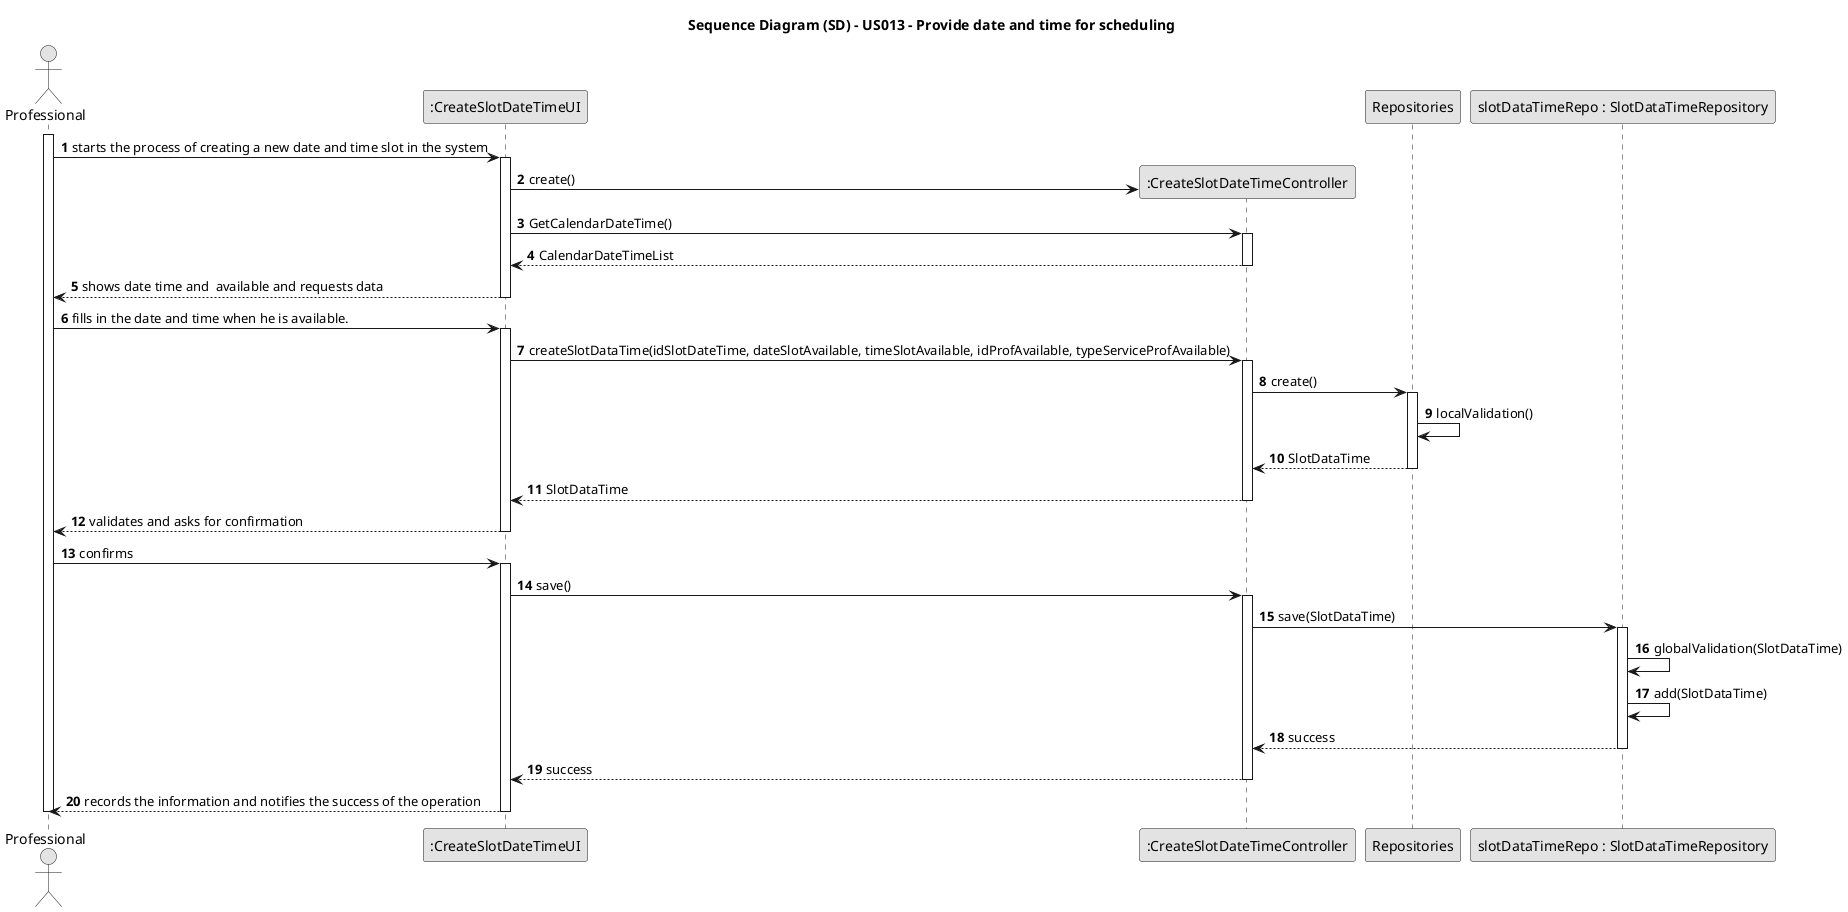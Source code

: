 @startuml
skinparam monochrome true
skinparam packageStyle rectangle
skinparam shadowing false

title Sequence Diagram (SD) - US013 - Provide date and time for scheduling


autonumber

actor Professional
participant ":CreateSlotDateTimeUI" as ui
participant ":CreateSlotDateTimeController" as ctrl
participant Repositories
participant "slotDataTimeRepo : SlotDataTimeRepository" as SlotDataTimeRepo


activate Professional
    Professional -> ui : starts the process of creating a new date and time slot in the system
    activate ui
        ui -> ctrl** : create()
        ui -> ctrl : GetCalendarDateTime()
        activate ctrl
            ctrl --> ui : CalendarDateTimeList
            deactivate ctrl
            ui --> Professional : shows date time and  available and requests data
    deactivate ui

    Professional -> ui : fills in the date and time when he is available.
    activate ui
        ui -> ctrl : createSlotDataTime(idSlotDateTime, dateSlotAvailable, timeSlotAvailable, idProfAvailable, typeServiceProfAvailable)
        activate ctrl
            ctrl -> Repositories : create()
            activate Repositories
                Repositories -> Repositories : localValidation()
                Repositories --> ctrl : SlotDataTime
            deactivate Repositories
            ctrl --> ui : SlotDataTime
        deactivate ctrl
        ui --> Professional : validates and asks for confirmation
    deactivate ui

    Professional -> ui : confirms
    activate ui
        ui -> ctrl : save()
        activate ctrl
            ctrl -> SlotDataTimeRepo : save(SlotDataTime)
            activate SlotDataTimeRepo
                SlotDataTimeRepo -> SlotDataTimeRepo : globalValidation(SlotDataTime)
                SlotDataTimeRepo -> SlotDataTimeRepo : add(SlotDataTime)
                SlotDataTimeRepo --> ctrl : success
            deactivate SlotDataTimeRepo
            ctrl --> ui : success
        deactivate ctrl
        ui --> Professional : records the information and notifies the success of the operation
    deactivate ui
deactivate Professional

@enduml